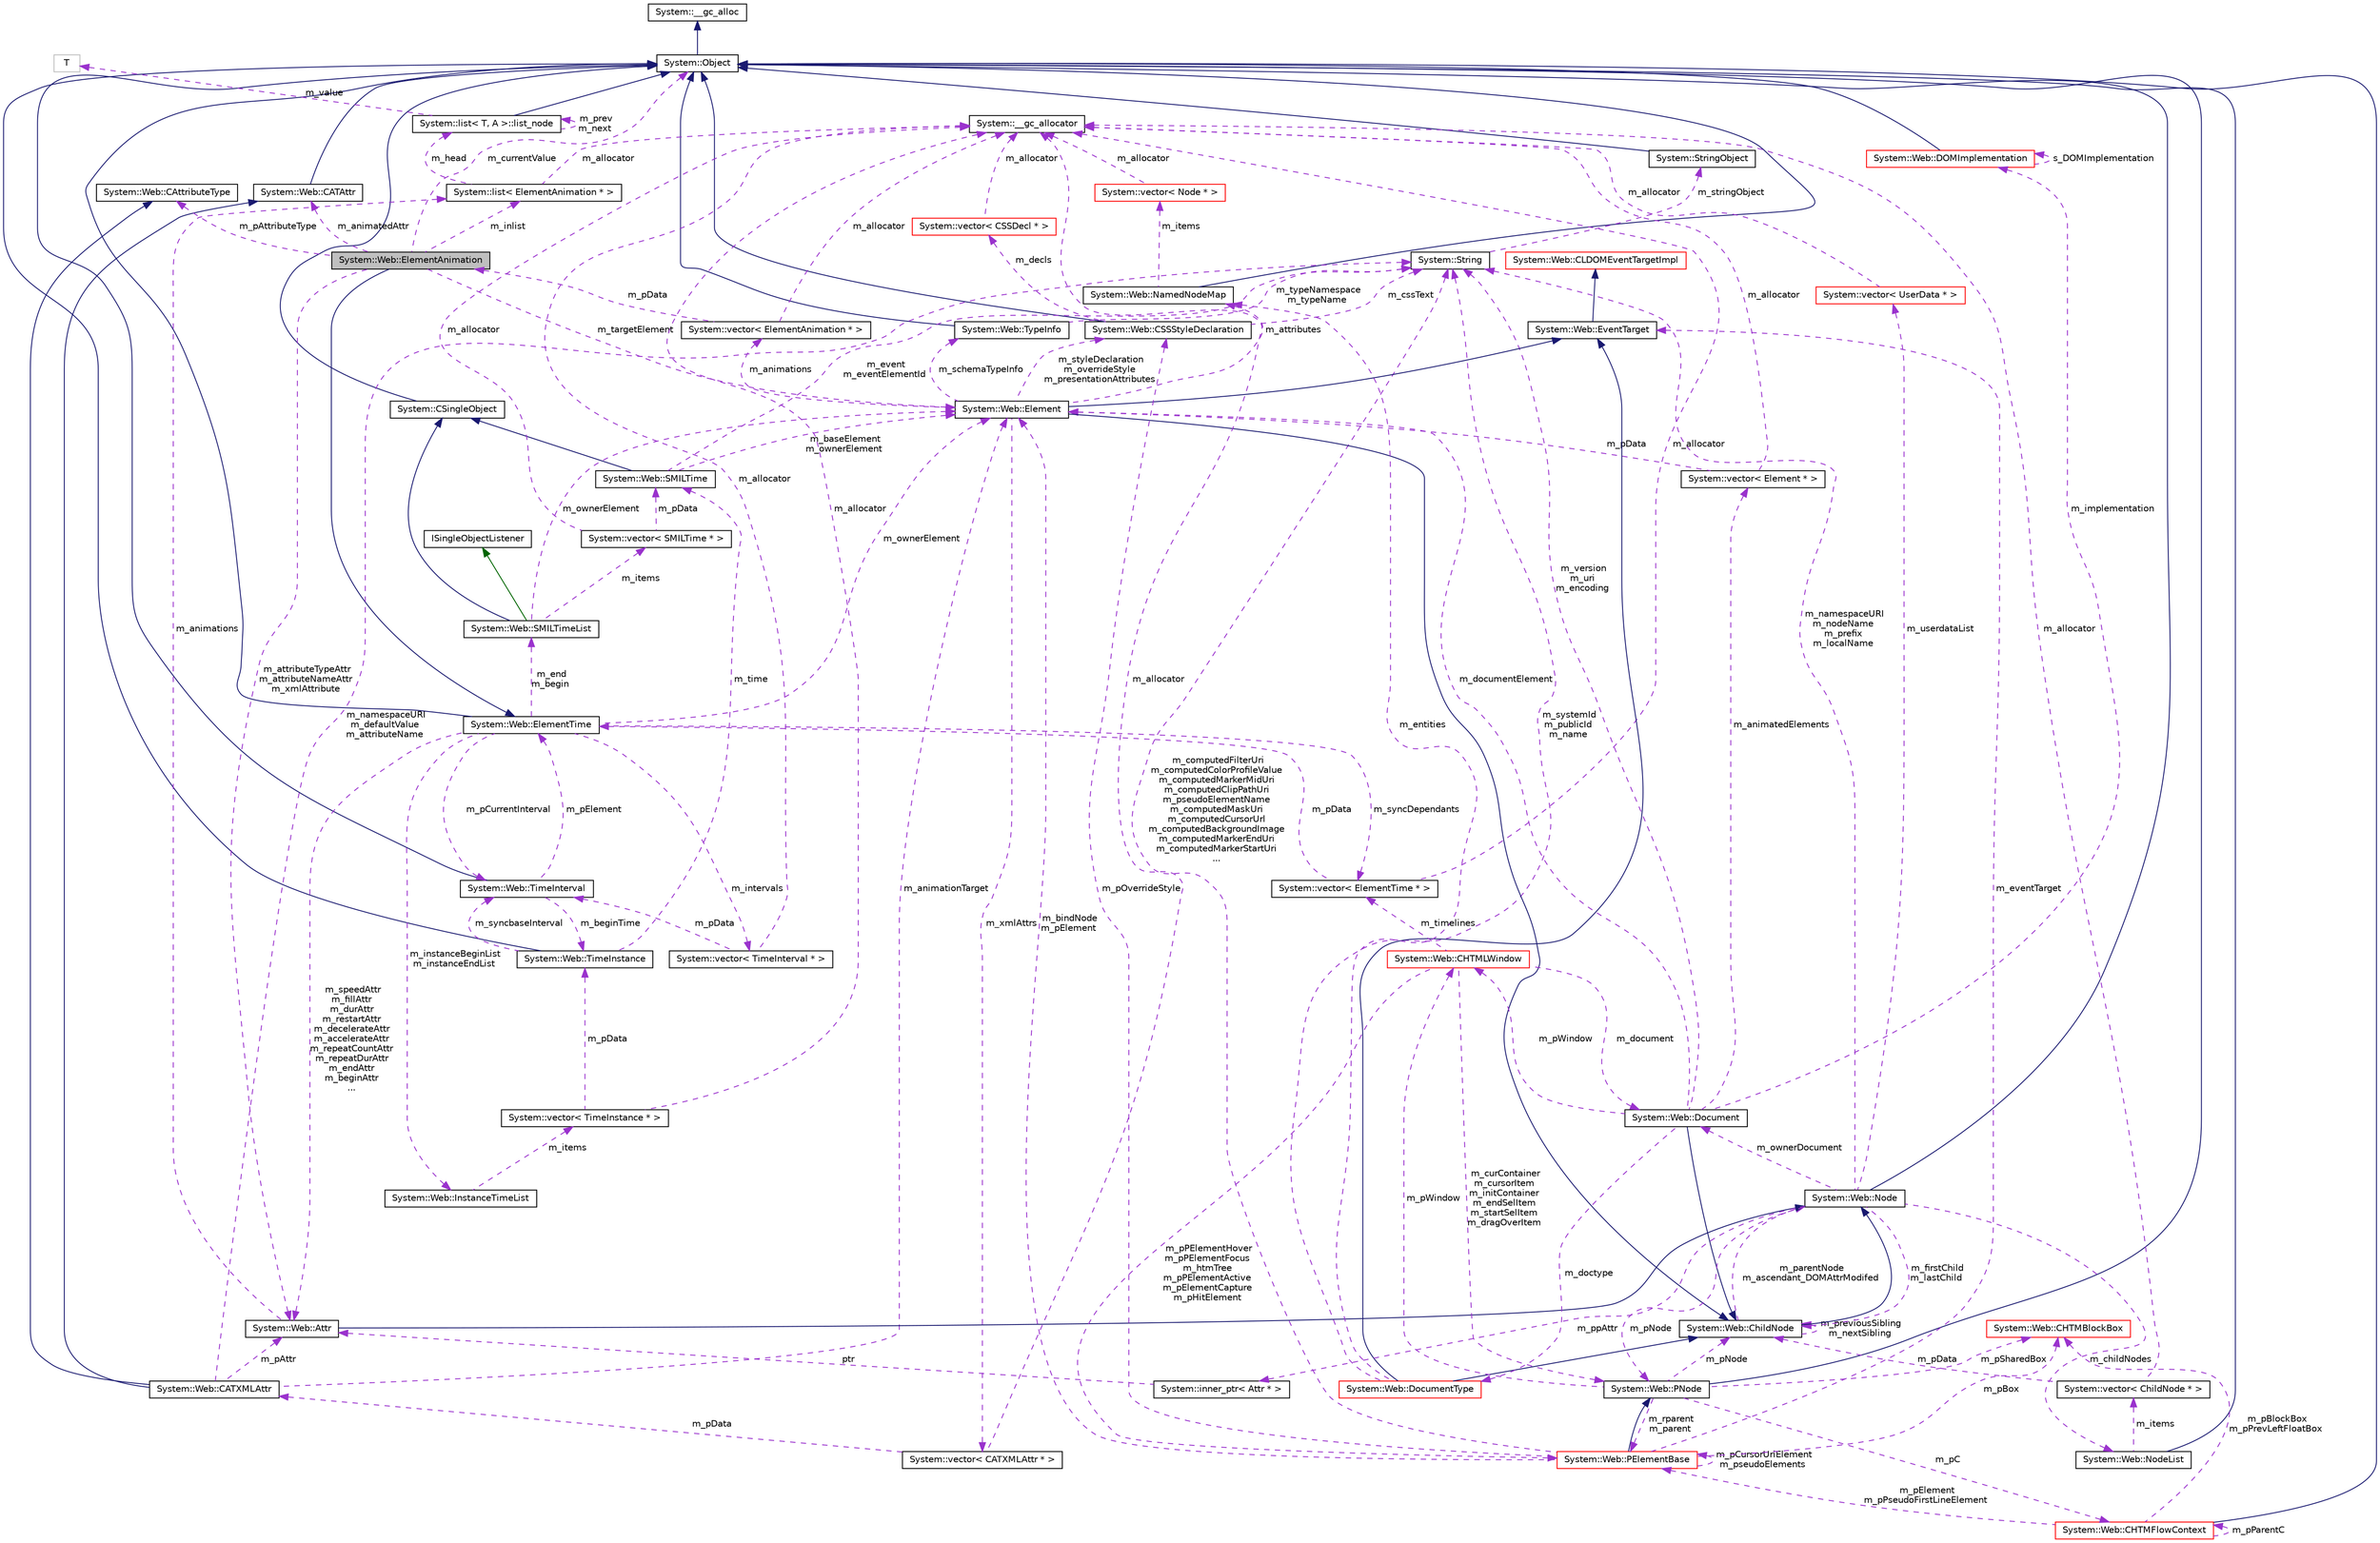 digraph G
{
  edge [fontname="Helvetica",fontsize="10",labelfontname="Helvetica",labelfontsize="10"];
  node [fontname="Helvetica",fontsize="10",shape=record];
  Node1 [label="System::Web::ElementAnimation",height=0.2,width=0.4,color="black", fillcolor="grey75", style="filled" fontcolor="black"];
  Node2 -> Node1 [dir="back",color="midnightblue",fontsize="10",style="solid",fontname="Helvetica"];
  Node2 [label="System::Web::ElementTime",height=0.2,width=0.4,color="black", fillcolor="white", style="filled",URL="$class_system_1_1_web_1_1_element_time.html"];
  Node3 -> Node2 [dir="back",color="midnightblue",fontsize="10",style="solid",fontname="Helvetica"];
  Node3 [label="System::Object",height=0.2,width=0.4,color="black", fillcolor="white", style="filled",URL="$class_system_1_1_object.html"];
  Node4 -> Node3 [dir="back",color="midnightblue",fontsize="10",style="solid",fontname="Helvetica"];
  Node4 [label="System::__gc_alloc",height=0.2,width=0.4,color="black", fillcolor="white", style="filled",URL="$class_system_1_1____gc__alloc.html"];
  Node5 -> Node2 [dir="back",color="darkorchid3",fontsize="10",style="dashed",label=" m_pCurrentInterval" ,fontname="Helvetica"];
  Node5 [label="System::Web::TimeInterval",height=0.2,width=0.4,color="black", fillcolor="white", style="filled",URL="$class_system_1_1_web_1_1_time_interval.html"];
  Node3 -> Node5 [dir="back",color="midnightblue",fontsize="10",style="solid",fontname="Helvetica"];
  Node6 -> Node5 [dir="back",color="darkorchid3",fontsize="10",style="dashed",label=" m_beginTime" ,fontname="Helvetica"];
  Node6 [label="System::Web::TimeInstance",height=0.2,width=0.4,color="black", fillcolor="white", style="filled",URL="$class_system_1_1_web_1_1_time_instance.html"];
  Node3 -> Node6 [dir="back",color="midnightblue",fontsize="10",style="solid",fontname="Helvetica"];
  Node5 -> Node6 [dir="back",color="darkorchid3",fontsize="10",style="dashed",label=" m_syncbaseInterval" ,fontname="Helvetica"];
  Node7 -> Node6 [dir="back",color="darkorchid3",fontsize="10",style="dashed",label=" m_time" ,fontname="Helvetica"];
  Node7 [label="System::Web::SMILTime",height=0.2,width=0.4,color="black", fillcolor="white", style="filled",URL="$class_system_1_1_web_1_1_s_m_i_l_time.html"];
  Node8 -> Node7 [dir="back",color="midnightblue",fontsize="10",style="solid",fontname="Helvetica"];
  Node8 [label="System::CSingleObject",height=0.2,width=0.4,color="black", fillcolor="white", style="filled",URL="$class_system_1_1_c_single_object.html"];
  Node3 -> Node8 [dir="back",color="midnightblue",fontsize="10",style="solid",fontname="Helvetica"];
  Node9 -> Node7 [dir="back",color="darkorchid3",fontsize="10",style="dashed",label=" m_event\nm_eventElementId" ,fontname="Helvetica"];
  Node9 [label="System::String",height=0.2,width=0.4,color="black", fillcolor="white", style="filled",URL="$class_system_1_1_string.html"];
  Node10 -> Node9 [dir="back",color="darkorchid3",fontsize="10",style="dashed",label=" m_stringObject" ,fontname="Helvetica"];
  Node10 [label="System::StringObject",height=0.2,width=0.4,color="black", fillcolor="white", style="filled",URL="$class_system_1_1_string_object.html"];
  Node3 -> Node10 [dir="back",color="midnightblue",fontsize="10",style="solid",fontname="Helvetica"];
  Node11 -> Node7 [dir="back",color="darkorchid3",fontsize="10",style="dashed",label=" m_baseElement\nm_ownerElement" ,fontname="Helvetica"];
  Node11 [label="System::Web::Element",height=0.2,width=0.4,color="black", fillcolor="white", style="filled",URL="$class_system_1_1_web_1_1_element.html"];
  Node12 -> Node11 [dir="back",color="midnightblue",fontsize="10",style="solid",fontname="Helvetica"];
  Node12 [label="System::Web::ChildNode",height=0.2,width=0.4,color="black", fillcolor="white", style="filled",URL="$class_system_1_1_web_1_1_child_node.html"];
  Node13 -> Node12 [dir="back",color="midnightblue",fontsize="10",style="solid",fontname="Helvetica"];
  Node13 [label="System::Web::Node",height=0.2,width=0.4,color="black", fillcolor="white", style="filled",URL="$class_system_1_1_web_1_1_node.html"];
  Node3 -> Node13 [dir="back",color="midnightblue",fontsize="10",style="solid",fontname="Helvetica"];
  Node14 -> Node13 [dir="back",color="darkorchid3",fontsize="10",style="dashed",label=" m_childNodes" ,fontname="Helvetica"];
  Node14 [label="System::Web::NodeList",height=0.2,width=0.4,color="black", fillcolor="white", style="filled",URL="$class_system_1_1_web_1_1_node_list.html"];
  Node3 -> Node14 [dir="back",color="midnightblue",fontsize="10",style="solid",fontname="Helvetica"];
  Node15 -> Node14 [dir="back",color="darkorchid3",fontsize="10",style="dashed",label=" m_items" ,fontname="Helvetica"];
  Node15 [label="System::vector\< ChildNode * \>",height=0.2,width=0.4,color="black", fillcolor="white", style="filled",URL="$class_system_1_1vector.html"];
  Node16 -> Node15 [dir="back",color="darkorchid3",fontsize="10",style="dashed",label=" m_allocator" ,fontname="Helvetica"];
  Node16 [label="System::__gc_allocator",height=0.2,width=0.4,color="black", fillcolor="white", style="filled",URL="$class_system_1_1____gc__allocator.html"];
  Node12 -> Node15 [dir="back",color="darkorchid3",fontsize="10",style="dashed",label=" m_pData" ,fontname="Helvetica"];
  Node17 -> Node13 [dir="back",color="darkorchid3",fontsize="10",style="dashed",label=" m_ownerDocument" ,fontname="Helvetica"];
  Node17 [label="System::Web::Document",height=0.2,width=0.4,color="black", fillcolor="white", style="filled",URL="$class_system_1_1_web_1_1_document.html"];
  Node12 -> Node17 [dir="back",color="midnightblue",fontsize="10",style="solid",fontname="Helvetica"];
  Node18 -> Node17 [dir="back",color="darkorchid3",fontsize="10",style="dashed",label=" m_implementation" ,fontname="Helvetica"];
  Node18 [label="System::Web::DOMImplementation",height=0.2,width=0.4,color="red", fillcolor="white", style="filled",URL="$class_system_1_1_web_1_1_d_o_m_implementation.html"];
  Node3 -> Node18 [dir="back",color="midnightblue",fontsize="10",style="solid",fontname="Helvetica"];
  Node18 -> Node18 [dir="back",color="darkorchid3",fontsize="10",style="dashed",label=" s_DOMImplementation" ,fontname="Helvetica"];
  Node19 -> Node17 [dir="back",color="darkorchid3",fontsize="10",style="dashed",label=" m_doctype" ,fontname="Helvetica"];
  Node19 [label="System::Web::DocumentType",height=0.2,width=0.4,color="red", fillcolor="white", style="filled",URL="$class_system_1_1_web_1_1_document_type.html"];
  Node12 -> Node19 [dir="back",color="midnightblue",fontsize="10",style="solid",fontname="Helvetica"];
  Node20 -> Node19 [dir="back",color="midnightblue",fontsize="10",style="solid",fontname="Helvetica"];
  Node20 [label="System::Web::EventTarget",height=0.2,width=0.4,color="black", fillcolor="white", style="filled",URL="$class_system_1_1_web_1_1_event_target.html"];
  Node21 -> Node20 [dir="back",color="midnightblue",fontsize="10",style="solid",fontname="Helvetica"];
  Node21 [label="System::Web::CLDOMEventTargetImpl",height=0.2,width=0.4,color="red", fillcolor="white", style="filled",URL="$class_system_1_1_web_1_1_c_l_d_o_m_event_target_impl.html"];
  Node22 -> Node19 [dir="back",color="darkorchid3",fontsize="10",style="dashed",label=" m_entities" ,fontname="Helvetica"];
  Node22 [label="System::Web::NamedNodeMap",height=0.2,width=0.4,color="black", fillcolor="white", style="filled",URL="$class_system_1_1_web_1_1_named_node_map.html"];
  Node3 -> Node22 [dir="back",color="midnightblue",fontsize="10",style="solid",fontname="Helvetica"];
  Node23 -> Node22 [dir="back",color="darkorchid3",fontsize="10",style="dashed",label=" m_items" ,fontname="Helvetica"];
  Node23 [label="System::vector\< Node * \>",height=0.2,width=0.4,color="red", fillcolor="white", style="filled",URL="$class_system_1_1vector.html"];
  Node16 -> Node23 [dir="back",color="darkorchid3",fontsize="10",style="dashed",label=" m_allocator" ,fontname="Helvetica"];
  Node9 -> Node19 [dir="back",color="darkorchid3",fontsize="10",style="dashed",label=" m_systemId\nm_publicId\nm_name" ,fontname="Helvetica"];
  Node24 -> Node17 [dir="back",color="darkorchid3",fontsize="10",style="dashed",label=" m_animatedElements" ,fontname="Helvetica"];
  Node24 [label="System::vector\< Element * \>",height=0.2,width=0.4,color="black", fillcolor="white", style="filled",URL="$class_system_1_1vector.html"];
  Node16 -> Node24 [dir="back",color="darkorchid3",fontsize="10",style="dashed",label=" m_allocator" ,fontname="Helvetica"];
  Node11 -> Node24 [dir="back",color="darkorchid3",fontsize="10",style="dashed",label=" m_pData" ,fontname="Helvetica"];
  Node25 -> Node17 [dir="back",color="darkorchid3",fontsize="10",style="dashed",label=" m_pWindow" ,fontname="Helvetica"];
  Node25 [label="System::Web::CHTMLWindow",height=0.2,width=0.4,color="red", fillcolor="white", style="filled",URL="$class_system_1_1_web_1_1_c_h_t_m_l_window.html"];
  Node17 -> Node25 [dir="back",color="darkorchid3",fontsize="10",style="dashed",label=" m_document" ,fontname="Helvetica"];
  Node26 -> Node25 [dir="back",color="darkorchid3",fontsize="10",style="dashed",label=" m_timelines" ,fontname="Helvetica"];
  Node26 [label="System::vector\< ElementTime * \>",height=0.2,width=0.4,color="black", fillcolor="white", style="filled",URL="$class_system_1_1vector.html"];
  Node16 -> Node26 [dir="back",color="darkorchid3",fontsize="10",style="dashed",label=" m_allocator" ,fontname="Helvetica"];
  Node2 -> Node26 [dir="back",color="darkorchid3",fontsize="10",style="dashed",label=" m_pData" ,fontname="Helvetica"];
  Node27 -> Node25 [dir="back",color="darkorchid3",fontsize="10",style="dashed",label=" m_curContainer\nm_cursorItem\nm_initContainer\nm_endSelItem\nm_startSelItem\nm_dragOverItem" ,fontname="Helvetica"];
  Node27 [label="System::Web::PNode",height=0.2,width=0.4,color="black", fillcolor="white", style="filled",URL="$class_system_1_1_web_1_1_p_node.html"];
  Node3 -> Node27 [dir="back",color="midnightblue",fontsize="10",style="solid",fontname="Helvetica"];
  Node25 -> Node27 [dir="back",color="darkorchid3",fontsize="10",style="dashed",label=" m_pWindow" ,fontname="Helvetica"];
  Node28 -> Node27 [dir="back",color="darkorchid3",fontsize="10",style="dashed",label=" m_rparent\nm_parent" ,fontname="Helvetica"];
  Node28 [label="System::Web::PElementBase",height=0.2,width=0.4,color="red", fillcolor="white", style="filled",URL="$class_system_1_1_web_1_1_p_element_base.html"];
  Node27 -> Node28 [dir="back",color="midnightblue",fontsize="10",style="solid",fontname="Helvetica"];
  Node20 -> Node28 [dir="back",color="darkorchid3",fontsize="10",style="dashed",label=" m_eventTarget" ,fontname="Helvetica"];
  Node9 -> Node28 [dir="back",color="darkorchid3",fontsize="10",style="dashed",label=" m_computedFilterUri\nm_computedColorProfileValue\nm_computedMarkerMidUri\nm_computedClipPathUri\nm_pseudoElementName\nm_computedMaskUri\nm_computedCursorUrl\nm_computedBackgroundImage\nm_computedMarkerEndUri\nm_computedMarkerStartUri\n..." ,fontname="Helvetica"];
  Node29 -> Node28 [dir="back",color="darkorchid3",fontsize="10",style="dashed",label=" m_pOverrideStyle" ,fontname="Helvetica"];
  Node29 [label="System::Web::CSSStyleDeclaration",height=0.2,width=0.4,color="black", fillcolor="white", style="filled",URL="$class_system_1_1_web_1_1_c_s_s_style_declaration.html"];
  Node3 -> Node29 [dir="back",color="midnightblue",fontsize="10",style="solid",fontname="Helvetica"];
  Node9 -> Node29 [dir="back",color="darkorchid3",fontsize="10",style="dashed",label=" m_cssText" ,fontname="Helvetica"];
  Node30 -> Node29 [dir="back",color="darkorchid3",fontsize="10",style="dashed",label=" m_decls" ,fontname="Helvetica"];
  Node30 [label="System::vector\< CSSDecl * \>",height=0.2,width=0.4,color="red", fillcolor="white", style="filled",URL="$class_system_1_1vector.html"];
  Node16 -> Node30 [dir="back",color="darkorchid3",fontsize="10",style="dashed",label=" m_allocator" ,fontname="Helvetica"];
  Node11 -> Node28 [dir="back",color="darkorchid3",fontsize="10",style="dashed",label=" m_bindNode\nm_pElement" ,fontname="Helvetica"];
  Node28 -> Node28 [dir="back",color="darkorchid3",fontsize="10",style="dashed",label=" m_pCursorUriElement\nm_pseudoElements" ,fontname="Helvetica"];
  Node31 -> Node28 [dir="back",color="darkorchid3",fontsize="10",style="dashed",label=" m_pBox" ,fontname="Helvetica"];
  Node31 [label="System::Web::CHTMBlockBox",height=0.2,width=0.4,color="red", fillcolor="white", style="filled",URL="$class_system_1_1_web_1_1_c_h_t_m_block_box.html"];
  Node12 -> Node27 [dir="back",color="darkorchid3",fontsize="10",style="dashed",label=" m_pNode" ,fontname="Helvetica"];
  Node32 -> Node27 [dir="back",color="darkorchid3",fontsize="10",style="dashed",label=" m_pC" ,fontname="Helvetica"];
  Node32 [label="System::Web::CHTMFlowContext",height=0.2,width=0.4,color="red", fillcolor="white", style="filled",URL="$class_system_1_1_web_1_1_c_h_t_m_flow_context.html"];
  Node3 -> Node32 [dir="back",color="midnightblue",fontsize="10",style="solid",fontname="Helvetica"];
  Node28 -> Node32 [dir="back",color="darkorchid3",fontsize="10",style="dashed",label=" m_pElement\nm_pPseudoFirstLineElement" ,fontname="Helvetica"];
  Node32 -> Node32 [dir="back",color="darkorchid3",fontsize="10",style="dashed",label=" m_pParentC" ,fontname="Helvetica"];
  Node31 -> Node32 [dir="back",color="darkorchid3",fontsize="10",style="dashed",label=" m_pBlockBox\nm_pPrevLeftFloatBox" ,fontname="Helvetica"];
  Node31 -> Node27 [dir="back",color="darkorchid3",fontsize="10",style="dashed",label=" m_pSharedBox" ,fontname="Helvetica"];
  Node28 -> Node25 [dir="back",color="darkorchid3",fontsize="10",style="dashed",label=" m_pPElementHover\nm_pPElementFocus\nm_htmTree\nm_pPElementActive\nm_pElementCapture\nm_pHitElement" ,fontname="Helvetica"];
  Node9 -> Node17 [dir="back",color="darkorchid3",fontsize="10",style="dashed",label=" m_version\nm_uri\nm_encoding" ,fontname="Helvetica"];
  Node11 -> Node17 [dir="back",color="darkorchid3",fontsize="10",style="dashed",label=" m_documentElement" ,fontname="Helvetica"];
  Node9 -> Node13 [dir="back",color="darkorchid3",fontsize="10",style="dashed",label=" m_namespaceURI\nm_nodeName\nm_prefix\nm_localName" ,fontname="Helvetica"];
  Node27 -> Node13 [dir="back",color="darkorchid3",fontsize="10",style="dashed",label=" m_pNode" ,fontname="Helvetica"];
  Node12 -> Node13 [dir="back",color="darkorchid3",fontsize="10",style="dashed",label=" m_firstChild\nm_lastChild" ,fontname="Helvetica"];
  Node33 -> Node13 [dir="back",color="darkorchid3",fontsize="10",style="dashed",label=" m_userdataList" ,fontname="Helvetica"];
  Node33 [label="System::vector\< UserData * \>",height=0.2,width=0.4,color="red", fillcolor="white", style="filled",URL="$class_system_1_1vector.html"];
  Node16 -> Node33 [dir="back",color="darkorchid3",fontsize="10",style="dashed",label=" m_allocator" ,fontname="Helvetica"];
  Node34 -> Node13 [dir="back",color="darkorchid3",fontsize="10",style="dashed",label=" m_ppAttr" ,fontname="Helvetica"];
  Node34 [label="System::inner_ptr\< Attr * \>",height=0.2,width=0.4,color="black", fillcolor="white", style="filled",URL="$class_system_1_1inner__ptr.html"];
  Node35 -> Node34 [dir="back",color="darkorchid3",fontsize="10",style="dashed",label=" ptr" ,fontname="Helvetica"];
  Node35 [label="System::Web::Attr",height=0.2,width=0.4,color="black", fillcolor="white", style="filled",URL="$class_system_1_1_web_1_1_attr.html"];
  Node13 -> Node35 [dir="back",color="midnightblue",fontsize="10",style="solid",fontname="Helvetica"];
  Node36 -> Node35 [dir="back",color="darkorchid3",fontsize="10",style="dashed",label=" m_animations" ,fontname="Helvetica"];
  Node36 [label="System::list\< ElementAnimation * \>",height=0.2,width=0.4,color="black", fillcolor="white", style="filled",URL="$class_system_1_1list.html"];
  Node16 -> Node36 [dir="back",color="darkorchid3",fontsize="10",style="dashed",label=" m_allocator" ,fontname="Helvetica"];
  Node37 -> Node36 [dir="back",color="darkorchid3",fontsize="10",style="dashed",label=" m_head" ,fontname="Helvetica"];
  Node37 [label="System::list\< T, A \>::list_node",height=0.2,width=0.4,color="black", fillcolor="white", style="filled",URL="$class_system_1_1list_1_1list__node.html"];
  Node3 -> Node37 [dir="back",color="midnightblue",fontsize="10",style="solid",fontname="Helvetica"];
  Node37 -> Node37 [dir="back",color="darkorchid3",fontsize="10",style="dashed",label=" m_prev\nm_next" ,fontname="Helvetica"];
  Node38 -> Node37 [dir="back",color="darkorchid3",fontsize="10",style="dashed",label=" m_value" ,fontname="Helvetica"];
  Node38 [label="T",height=0.2,width=0.4,color="grey75", fillcolor="white", style="filled"];
  Node13 -> Node12 [dir="back",color="darkorchid3",fontsize="10",style="dashed",label=" m_parentNode\nm_ascendant_DOMAttrModifed" ,fontname="Helvetica"];
  Node12 -> Node12 [dir="back",color="darkorchid3",fontsize="10",style="dashed",label=" m_previousSibling\nm_nextSibling" ,fontname="Helvetica"];
  Node20 -> Node11 [dir="back",color="midnightblue",fontsize="10",style="solid",fontname="Helvetica"];
  Node39 -> Node11 [dir="back",color="darkorchid3",fontsize="10",style="dashed",label=" m_xmlAttrs" ,fontname="Helvetica"];
  Node39 [label="System::vector\< CATXMLAttr * \>",height=0.2,width=0.4,color="black", fillcolor="white", style="filled",URL="$class_system_1_1vector.html"];
  Node16 -> Node39 [dir="back",color="darkorchid3",fontsize="10",style="dashed",label=" m_allocator" ,fontname="Helvetica"];
  Node40 -> Node39 [dir="back",color="darkorchid3",fontsize="10",style="dashed",label=" m_pData" ,fontname="Helvetica"];
  Node40 [label="System::Web::CATXMLAttr",height=0.2,width=0.4,color="black", fillcolor="white", style="filled",URL="$class_system_1_1_web_1_1_c_a_t_x_m_l_attr.html"];
  Node41 -> Node40 [dir="back",color="midnightblue",fontsize="10",style="solid",fontname="Helvetica"];
  Node41 [label="System::Web::CATAttr",height=0.2,width=0.4,color="black", fillcolor="white", style="filled",URL="$class_system_1_1_web_1_1_c_a_t_attr.html"];
  Node3 -> Node41 [dir="back",color="midnightblue",fontsize="10",style="solid",fontname="Helvetica"];
  Node42 -> Node40 [dir="back",color="midnightblue",fontsize="10",style="solid",fontname="Helvetica"];
  Node42 [label="System::Web::CAttributeType",height=0.2,width=0.4,color="black", fillcolor="white", style="filled",URL="$class_system_1_1_web_1_1_c_attribute_type.html"];
  Node35 -> Node40 [dir="back",color="darkorchid3",fontsize="10",style="dashed",label=" m_pAttr" ,fontname="Helvetica"];
  Node9 -> Node40 [dir="back",color="darkorchid3",fontsize="10",style="dashed",label=" m_namespaceURI\nm_defaultValue\nm_attributeName" ,fontname="Helvetica"];
  Node11 -> Node40 [dir="back",color="darkorchid3",fontsize="10",style="dashed",label=" m_animationTarget" ,fontname="Helvetica"];
  Node22 -> Node11 [dir="back",color="darkorchid3",fontsize="10",style="dashed",label=" m_attributes" ,fontname="Helvetica"];
  Node43 -> Node11 [dir="back",color="darkorchid3",fontsize="10",style="dashed",label=" m_schemaTypeInfo" ,fontname="Helvetica"];
  Node43 [label="System::Web::TypeInfo",height=0.2,width=0.4,color="black", fillcolor="white", style="filled",URL="$class_system_1_1_web_1_1_type_info.html"];
  Node3 -> Node43 [dir="back",color="midnightblue",fontsize="10",style="solid",fontname="Helvetica"];
  Node9 -> Node43 [dir="back",color="darkorchid3",fontsize="10",style="dashed",label=" m_typeNamespace\nm_typeName" ,fontname="Helvetica"];
  Node29 -> Node11 [dir="back",color="darkorchid3",fontsize="10",style="dashed",label=" m_styleDeclaration\nm_overrideStyle\nm_presentationAttributes" ,fontname="Helvetica"];
  Node44 -> Node11 [dir="back",color="darkorchid3",fontsize="10",style="dashed",label=" m_animations" ,fontname="Helvetica"];
  Node44 [label="System::vector\< ElementAnimation * \>",height=0.2,width=0.4,color="black", fillcolor="white", style="filled",URL="$class_system_1_1vector.html"];
  Node16 -> Node44 [dir="back",color="darkorchid3",fontsize="10",style="dashed",label=" m_allocator" ,fontname="Helvetica"];
  Node1 -> Node44 [dir="back",color="darkorchid3",fontsize="10",style="dashed",label=" m_pData" ,fontname="Helvetica"];
  Node2 -> Node5 [dir="back",color="darkorchid3",fontsize="10",style="dashed",label=" m_pElement" ,fontname="Helvetica"];
  Node45 -> Node2 [dir="back",color="darkorchid3",fontsize="10",style="dashed",label=" m_end\nm_begin" ,fontname="Helvetica"];
  Node45 [label="System::Web::SMILTimeList",height=0.2,width=0.4,color="black", fillcolor="white", style="filled",URL="$class_system_1_1_web_1_1_s_m_i_l_time_list.html"];
  Node8 -> Node45 [dir="back",color="midnightblue",fontsize="10",style="solid",fontname="Helvetica"];
  Node46 -> Node45 [dir="back",color="darkgreen",fontsize="10",style="solid",fontname="Helvetica"];
  Node46 [label="ISingleObjectListener",height=0.2,width=0.4,color="black", fillcolor="white", style="filled",URL="$class_i_single_object_listener.html"];
  Node47 -> Node45 [dir="back",color="darkorchid3",fontsize="10",style="dashed",label=" m_items" ,fontname="Helvetica"];
  Node47 [label="System::vector\< SMILTime * \>",height=0.2,width=0.4,color="black", fillcolor="white", style="filled",URL="$class_system_1_1vector.html"];
  Node7 -> Node47 [dir="back",color="darkorchid3",fontsize="10",style="dashed",label=" m_pData" ,fontname="Helvetica"];
  Node16 -> Node47 [dir="back",color="darkorchid3",fontsize="10",style="dashed",label=" m_allocator" ,fontname="Helvetica"];
  Node11 -> Node45 [dir="back",color="darkorchid3",fontsize="10",style="dashed",label=" m_ownerElement" ,fontname="Helvetica"];
  Node48 -> Node2 [dir="back",color="darkorchid3",fontsize="10",style="dashed",label=" m_instanceBeginList\nm_instanceEndList" ,fontname="Helvetica"];
  Node48 [label="System::Web::InstanceTimeList",height=0.2,width=0.4,color="black", fillcolor="white", style="filled",URL="$class_system_1_1_web_1_1_instance_time_list.html"];
  Node49 -> Node48 [dir="back",color="darkorchid3",fontsize="10",style="dashed",label=" m_items" ,fontname="Helvetica"];
  Node49 [label="System::vector\< TimeInstance * \>",height=0.2,width=0.4,color="black", fillcolor="white", style="filled",URL="$class_system_1_1vector.html"];
  Node6 -> Node49 [dir="back",color="darkorchid3",fontsize="10",style="dashed",label=" m_pData" ,fontname="Helvetica"];
  Node16 -> Node49 [dir="back",color="darkorchid3",fontsize="10",style="dashed",label=" m_allocator" ,fontname="Helvetica"];
  Node35 -> Node2 [dir="back",color="darkorchid3",fontsize="10",style="dashed",label=" m_speedAttr\nm_fillAttr\nm_durAttr\nm_restartAttr\nm_decelerateAttr\nm_accelerateAttr\nm_repeatCountAttr\nm_repeatDurAttr\nm_endAttr\nm_beginAttr\n..." ,fontname="Helvetica"];
  Node26 -> Node2 [dir="back",color="darkorchid3",fontsize="10",style="dashed",label=" m_syncDependants" ,fontname="Helvetica"];
  Node11 -> Node2 [dir="back",color="darkorchid3",fontsize="10",style="dashed",label=" m_ownerElement" ,fontname="Helvetica"];
  Node50 -> Node2 [dir="back",color="darkorchid3",fontsize="10",style="dashed",label=" m_intervals" ,fontname="Helvetica"];
  Node50 [label="System::vector\< TimeInterval * \>",height=0.2,width=0.4,color="black", fillcolor="white", style="filled",URL="$class_system_1_1vector.html"];
  Node5 -> Node50 [dir="back",color="darkorchid3",fontsize="10",style="dashed",label=" m_pData" ,fontname="Helvetica"];
  Node16 -> Node50 [dir="back",color="darkorchid3",fontsize="10",style="dashed",label=" m_allocator" ,fontname="Helvetica"];
  Node41 -> Node1 [dir="back",color="darkorchid3",fontsize="10",style="dashed",label=" m_animatedAttr" ,fontname="Helvetica"];
  Node36 -> Node1 [dir="back",color="darkorchid3",fontsize="10",style="dashed",label=" m_inlist" ,fontname="Helvetica"];
  Node42 -> Node1 [dir="back",color="darkorchid3",fontsize="10",style="dashed",label=" m_pAttributeType" ,fontname="Helvetica"];
  Node35 -> Node1 [dir="back",color="darkorchid3",fontsize="10",style="dashed",label=" m_attributeTypeAttr\nm_attributeNameAttr\nm_xmlAttribute" ,fontname="Helvetica"];
  Node11 -> Node1 [dir="back",color="darkorchid3",fontsize="10",style="dashed",label=" m_targetElement" ,fontname="Helvetica"];
  Node3 -> Node1 [dir="back",color="darkorchid3",fontsize="10",style="dashed",label=" m_currentValue" ,fontname="Helvetica"];
}

